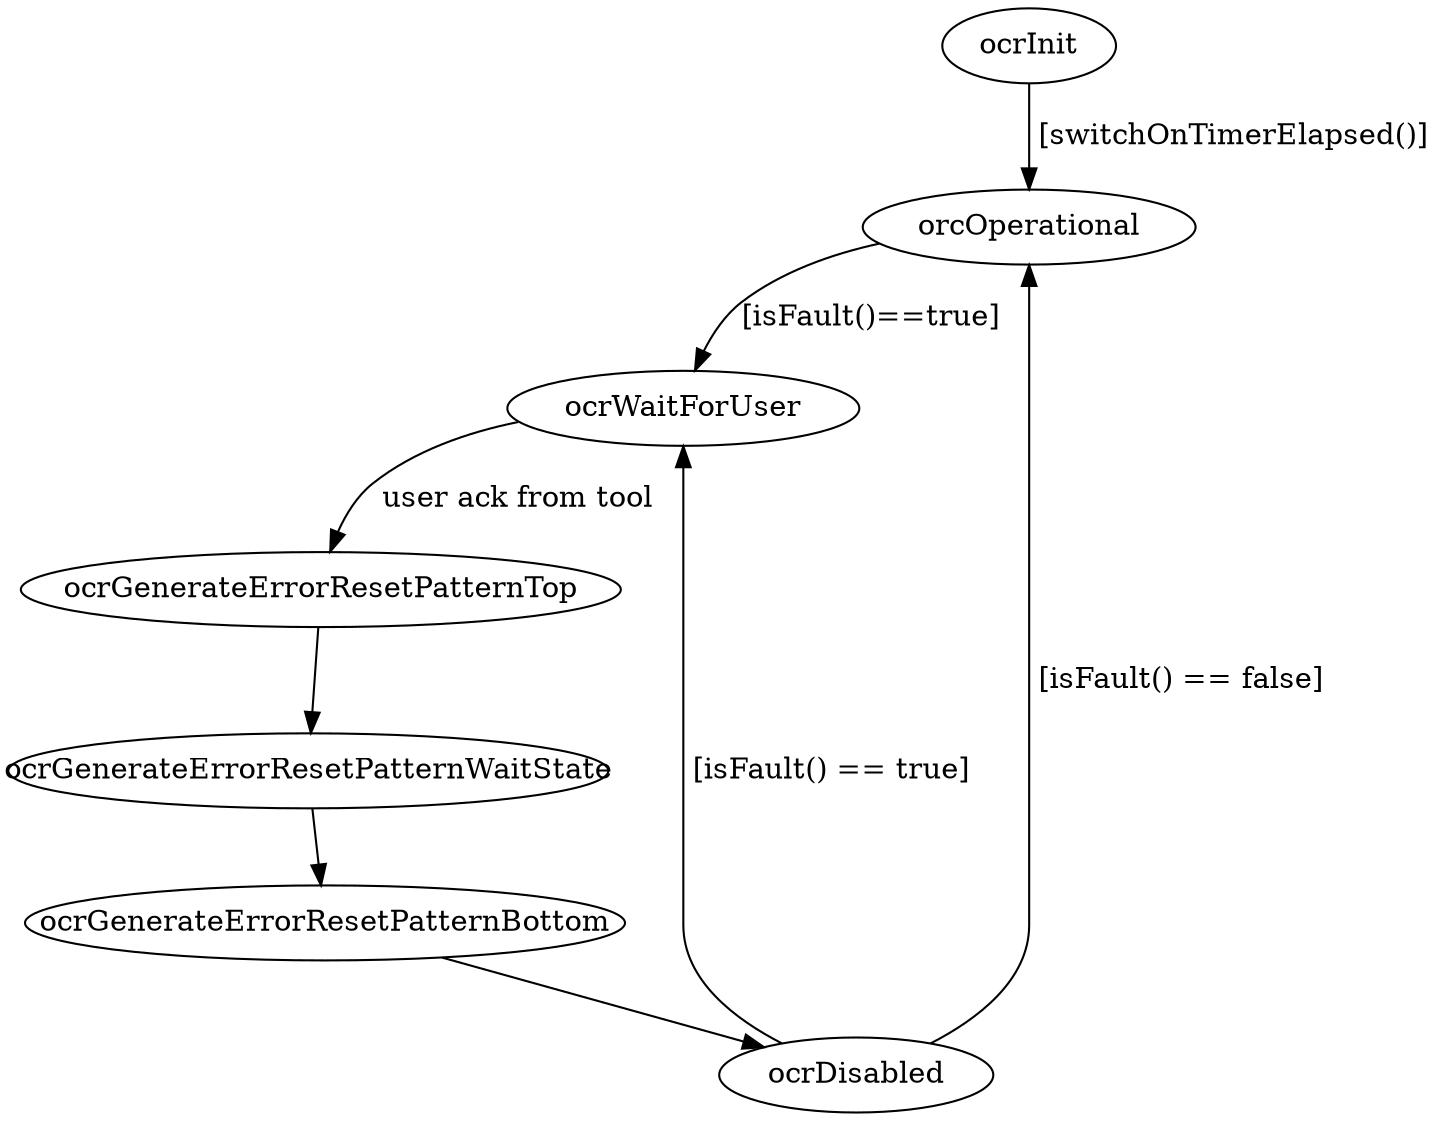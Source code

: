 // State Machine of the power stage release pattern generator
digraph G {
    
    ocrInit -> orcOperational [label=" [switchOnTimerElapsed()]"];
    orcOperational -> ocrWaitForUser [label="[isFault()==true]"];
    {
        node [fixedsize=true, width=4];    
        ocrWaitForUser -> ocrGenerateErrorResetPatternTop [label=" user ack from tool"];
        ocrGenerateErrorResetPatternTop -> ocrGenerateErrorResetPatternWaitState
        ocrGenerateErrorResetPatternWaitState -> ocrGenerateErrorResetPatternBottom
       
    }
     ocrGenerateErrorResetPatternBottom -> ocrDisabled [weight=2]
    ocrDisabled->ocrWaitForUser [weight=3, label=" [isFault() == true]"];
    ocrDisabled->orcOperational [weight=5, label=" [isFault() == false]"];

   
    
}